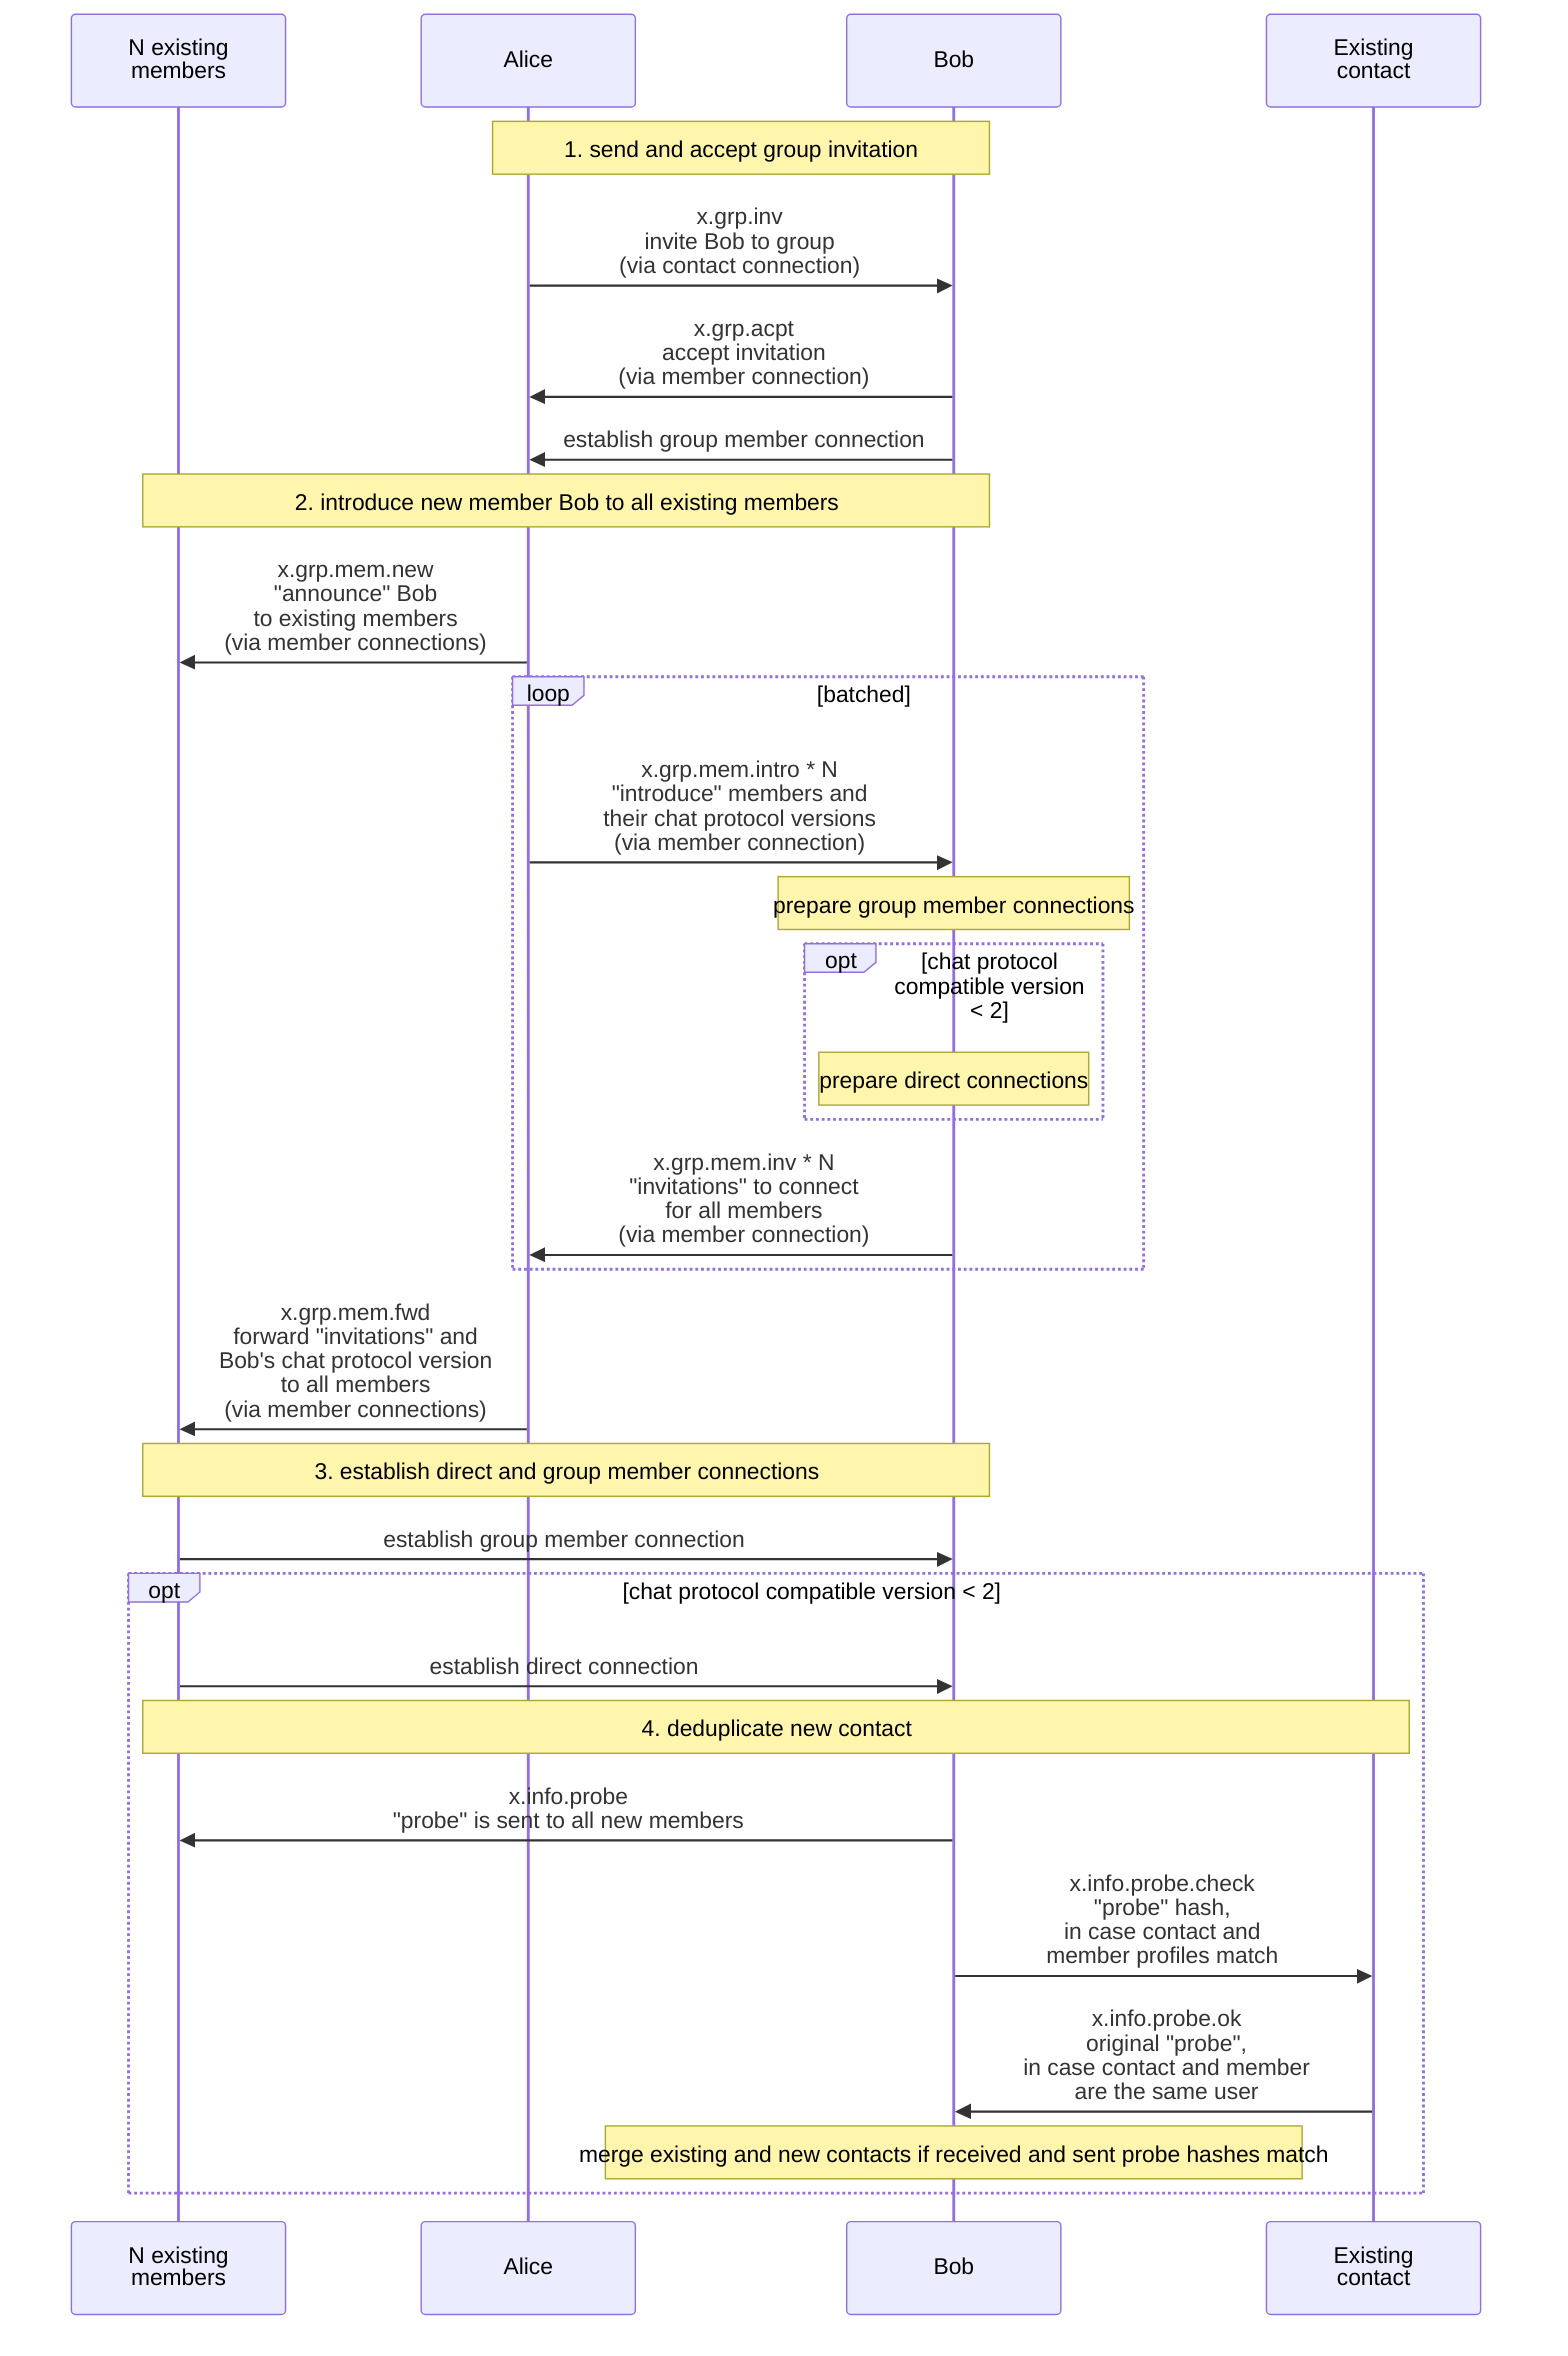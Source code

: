 sequenceDiagram
  participant M as N existing<br>members
  participant A as Alice
  participant B as Bob
  participant C as Existing<br>contact

  note over A, B: 1. send and accept group invitation
  A ->> B: x.grp.inv<br>invite Bob to group<br>(via contact connection)
  B ->> A: x.grp.acpt<br>accept invitation<br>(via member connection)
  B ->> A: establish group member connection

  note over M, B: 2. introduce new member Bob to all existing members
  A ->> M: x.grp.mem.new<br>"announce" Bob<br>to existing members<br>(via member connections)
  loop batched
    A ->> B: x.grp.mem.intro * N<br>"introduce" members and<br>their chat protocol versions<br>(via member connection)
    note over B: prepare group member connections
    opt chat protocol compatible version < 2
      note over B: prepare direct connections
    end
    B ->> A: x.grp.mem.inv * N<br>"invitations" to connect<br>for all members<br>(via member connection)
  end
  A ->> M: x.grp.mem.fwd<br>forward "invitations" and<br>Bob's chat protocol version<br>to all members<br>(via member connections)

  note over M, B: 3. establish direct and group member connections
  M ->> B: establish group member connection

  opt chat protocol compatible version < 2
    M ->> B: establish direct connection
    note over M, C: 4. deduplicate new contact
    B ->> M: x.info.probe<br>"probe" is sent to all new members
    B ->> C: x.info.probe.check<br>"probe" hash,<br>in case contact and<br>member profiles match
    C ->> B: x.info.probe.ok<br> original "probe",<br> in case contact and member<br>are the same user
    note over B: merge existing and new contacts if received and sent probe hashes match
  end